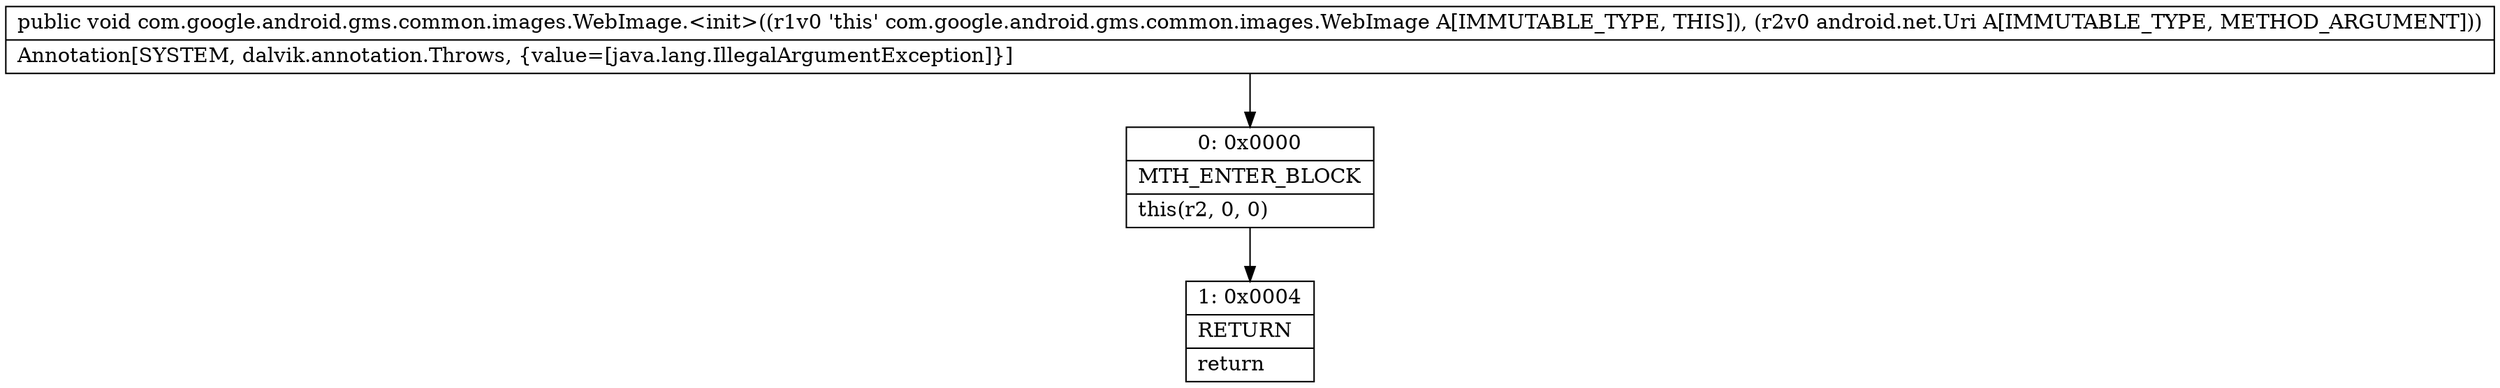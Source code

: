 digraph "CFG forcom.google.android.gms.common.images.WebImage.\<init\>(Landroid\/net\/Uri;)V" {
Node_0 [shape=record,label="{0\:\ 0x0000|MTH_ENTER_BLOCK\l|this(r2, 0, 0)\l}"];
Node_1 [shape=record,label="{1\:\ 0x0004|RETURN\l|return\l}"];
MethodNode[shape=record,label="{public void com.google.android.gms.common.images.WebImage.\<init\>((r1v0 'this' com.google.android.gms.common.images.WebImage A[IMMUTABLE_TYPE, THIS]), (r2v0 android.net.Uri A[IMMUTABLE_TYPE, METHOD_ARGUMENT]))  | Annotation[SYSTEM, dalvik.annotation.Throws, \{value=[java.lang.IllegalArgumentException]\}]\l}"];
MethodNode -> Node_0;
Node_0 -> Node_1;
}

